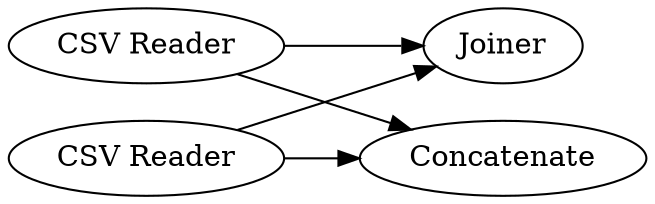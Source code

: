 digraph {
	2 -> 3
	1 -> 4
	1 -> 3
	2 -> 4
	1 [label="CSV Reader"]
	4 [label=Concatenate]
	3 [label=Joiner]
	2 [label="CSV Reader"]
	rankdir=LR
}
